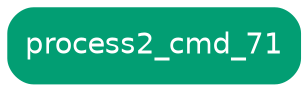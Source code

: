 digraph Tree {
	graph [bb="0,0,140,36"];
	node [color=gray,
		fillcolor=white,
		fontname=helvetica,
		label="\N",
		shape=box,
		style="filled, rounded"
	];
	edge [fontname=helvetica];
	0	[color="#029e73",
		fillcolor="#029e73",
		fontcolor=white,
		height=0.5,
		label=process2_cmd_71,
		pos="70,18",
		width=1.9444];
}
